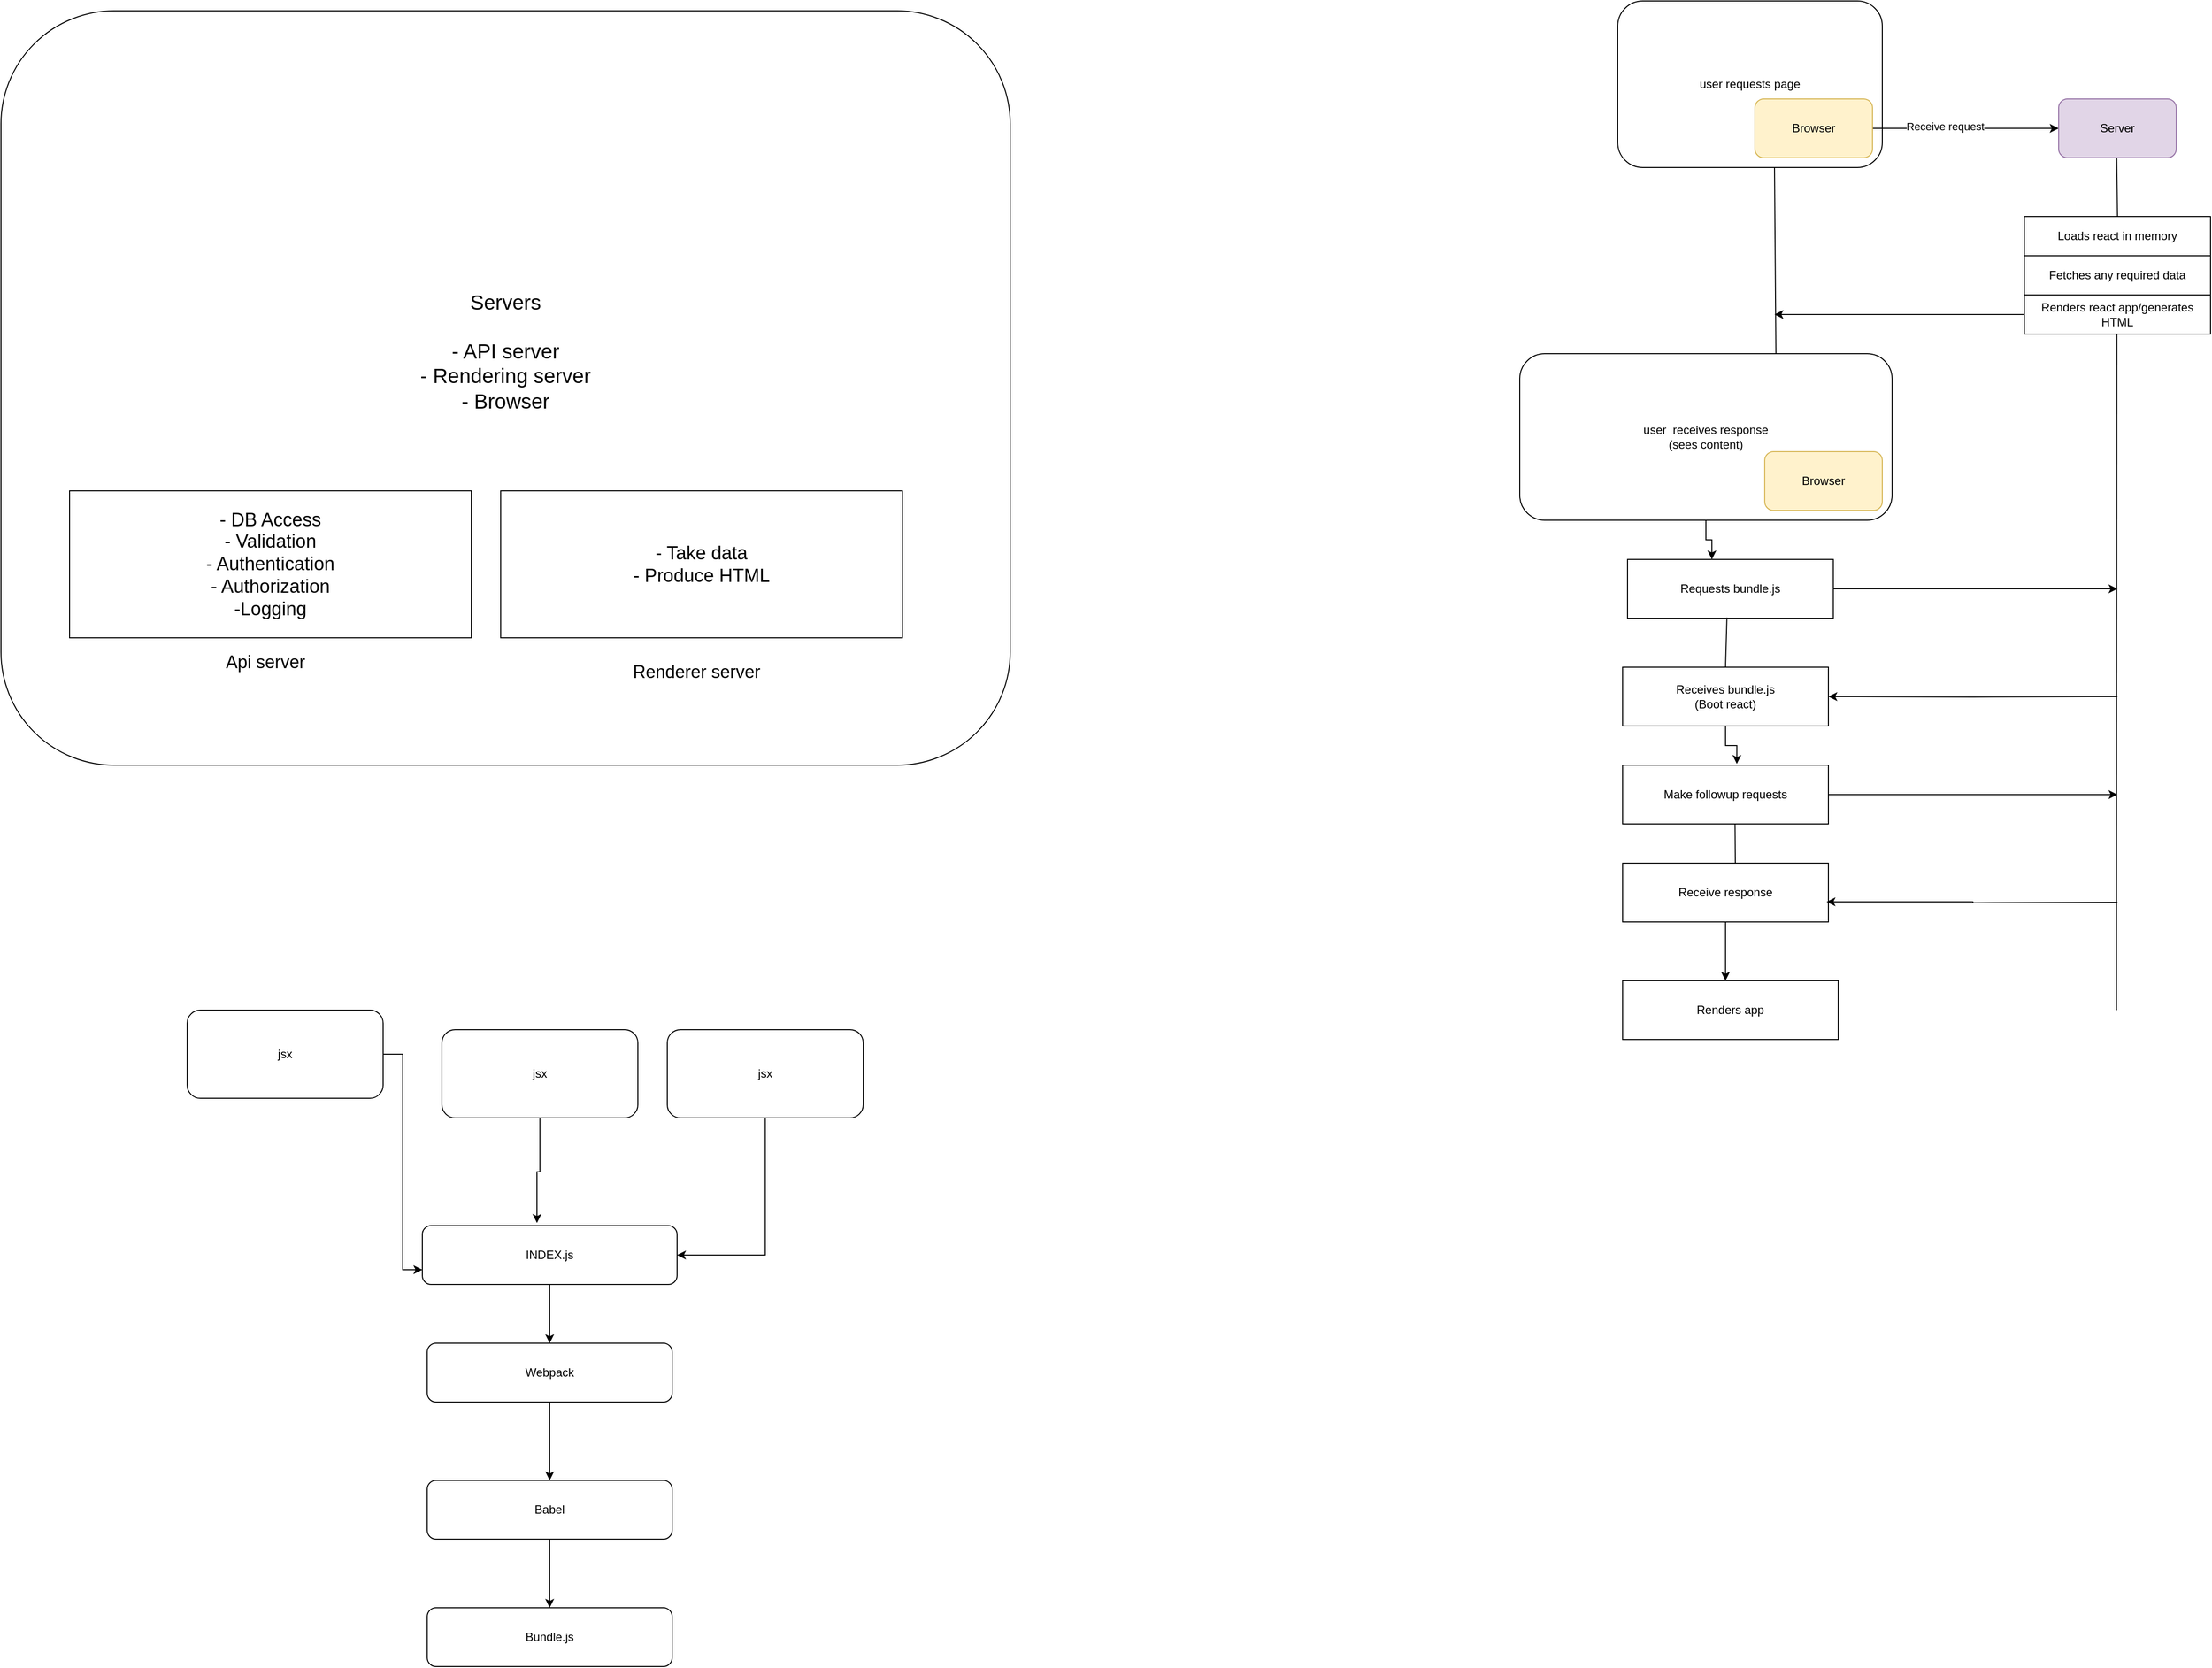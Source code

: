 <mxfile version="22.1.22" type="embed">
  <diagram id="xHVT9nEdSE80sOTxcXYg" name="Page-1">
    <mxGraphModel dx="2613" dy="569" grid="1" gridSize="10" guides="1" tooltips="1" connect="1" arrows="1" fold="1" page="1" pageScale="1" pageWidth="850" pageHeight="1100" math="0" shadow="0">
      <root>
        <mxCell id="0" />
        <mxCell id="1" parent="0" />
        <mxCell id="2" value="user requests page" style="rounded=1;whiteSpace=wrap;html=1;" parent="1" vertex="1">
          <mxGeometry x="170" y="60" width="270" height="170" as="geometry" />
        </mxCell>
        <mxCell id="5" style="edgeStyle=orthogonalEdgeStyle;rounded=0;orthogonalLoop=1;jettySize=auto;html=1;entryX=0;entryY=0.5;entryDx=0;entryDy=0;" parent="1" source="3" target="4" edge="1">
          <mxGeometry relative="1" as="geometry" />
        </mxCell>
        <mxCell id="6" value="Receive request" style="edgeLabel;html=1;align=center;verticalAlign=middle;resizable=0;points=[];" parent="5" vertex="1" connectable="0">
          <mxGeometry x="-0.225" y="2" relative="1" as="geometry">
            <mxPoint as="offset" />
          </mxGeometry>
        </mxCell>
        <mxCell id="3" value="Browser" style="rounded=1;whiteSpace=wrap;html=1;fillColor=#fff2cc;strokeColor=#d6b656;" parent="1" vertex="1">
          <mxGeometry x="310" y="160" width="120" height="60" as="geometry" />
        </mxCell>
        <mxCell id="4" value="Server" style="rounded=1;whiteSpace=wrap;html=1;fillColor=#e1d5e7;strokeColor=#9673a6;" parent="1" vertex="1">
          <mxGeometry x="620" y="160" width="120" height="60" as="geometry" />
        </mxCell>
        <mxCell id="7" value="Loads react in memory" style="rounded=0;whiteSpace=wrap;html=1;" parent="1" vertex="1">
          <mxGeometry x="585" y="280" width="190" height="40" as="geometry" />
        </mxCell>
        <mxCell id="9" value="Fetches any required data" style="rounded=0;whiteSpace=wrap;html=1;" parent="1" vertex="1">
          <mxGeometry x="585" y="320" width="190" height="40" as="geometry" />
        </mxCell>
        <mxCell id="12" style="edgeStyle=orthogonalEdgeStyle;rounded=0;orthogonalLoop=1;jettySize=auto;html=1;" parent="1" source="10" edge="1">
          <mxGeometry relative="1" as="geometry">
            <mxPoint x="330" y="380" as="targetPoint" />
          </mxGeometry>
        </mxCell>
        <mxCell id="10" value="Renders react app/generates HTML" style="rounded=0;whiteSpace=wrap;html=1;" parent="1" vertex="1">
          <mxGeometry x="585" y="360" width="190" height="40" as="geometry" />
        </mxCell>
        <mxCell id="15" value="user&amp;nbsp; receives response&lt;br&gt;(sees content)" style="rounded=1;whiteSpace=wrap;html=1;" parent="1" vertex="1">
          <mxGeometry x="70" y="420" width="380" height="170" as="geometry" />
        </mxCell>
        <mxCell id="16" value="Browser" style="rounded=1;whiteSpace=wrap;html=1;fillColor=#fff2cc;strokeColor=#d6b656;" parent="1" vertex="1">
          <mxGeometry x="320" y="520" width="120" height="60" as="geometry" />
        </mxCell>
        <mxCell id="25" style="edgeStyle=orthogonalEdgeStyle;rounded=0;orthogonalLoop=1;jettySize=auto;html=1;" parent="1" source="17" edge="1">
          <mxGeometry relative="1" as="geometry">
            <mxPoint x="680" y="660" as="targetPoint" />
          </mxGeometry>
        </mxCell>
        <mxCell id="17" value="Requests bundle.js" style="rounded=0;whiteSpace=wrap;html=1;" parent="1" vertex="1">
          <mxGeometry x="180" y="630" width="210" height="60" as="geometry" />
        </mxCell>
        <mxCell id="18" style="edgeStyle=orthogonalEdgeStyle;rounded=0;orthogonalLoop=1;jettySize=auto;html=1;entryX=0.41;entryY=0;entryDx=0;entryDy=0;entryPerimeter=0;" parent="1" source="15" target="17" edge="1">
          <mxGeometry relative="1" as="geometry" />
        </mxCell>
        <mxCell id="22" value="" style="endArrow=none;html=1;rounded=0;exitX=0.688;exitY=-0.001;exitDx=0;exitDy=0;exitPerimeter=0;" parent="1" edge="1">
          <mxGeometry width="50" height="50" relative="1" as="geometry">
            <mxPoint x="331.44" y="420.0" as="sourcePoint" />
            <mxPoint x="330" y="230.17" as="targetPoint" />
          </mxGeometry>
        </mxCell>
        <mxCell id="23" value="" style="endArrow=none;html=1;rounded=0;exitX=0.5;exitY=0;exitDx=0;exitDy=0;" parent="1" source="7" edge="1">
          <mxGeometry width="50" height="50" relative="1" as="geometry">
            <mxPoint x="680.72" y="409.83" as="sourcePoint" />
            <mxPoint x="679.28" y="220" as="targetPoint" />
          </mxGeometry>
        </mxCell>
        <mxCell id="24" value="" style="endArrow=none;html=1;rounded=0;" parent="1" edge="1">
          <mxGeometry width="50" height="50" relative="1" as="geometry">
            <mxPoint x="679" y="1090" as="sourcePoint" />
            <mxPoint x="679.41" y="400" as="targetPoint" />
          </mxGeometry>
        </mxCell>
        <mxCell id="28" style="edgeStyle=orthogonalEdgeStyle;rounded=0;orthogonalLoop=1;jettySize=auto;html=1;entryX=1;entryY=0.5;entryDx=0;entryDy=0;" parent="1" target="26" edge="1">
          <mxGeometry relative="1" as="geometry">
            <mxPoint x="510" y="710" as="targetPoint" />
            <mxPoint x="680" y="770" as="sourcePoint" />
          </mxGeometry>
        </mxCell>
        <mxCell id="26" value="Receives bundle.js&lt;br&gt;(Boot react)" style="rounded=0;whiteSpace=wrap;html=1;" parent="1" vertex="1">
          <mxGeometry x="175" y="740" width="210" height="60" as="geometry" />
        </mxCell>
        <mxCell id="31" style="edgeStyle=orthogonalEdgeStyle;rounded=0;orthogonalLoop=1;jettySize=auto;html=1;" parent="1" source="29" edge="1">
          <mxGeometry relative="1" as="geometry">
            <mxPoint x="680" y="870" as="targetPoint" />
          </mxGeometry>
        </mxCell>
        <mxCell id="29" value="Make followup requests" style="rounded=0;whiteSpace=wrap;html=1;" parent="1" vertex="1">
          <mxGeometry x="175" y="840" width="210" height="60" as="geometry" />
        </mxCell>
        <mxCell id="30" style="edgeStyle=orthogonalEdgeStyle;rounded=0;orthogonalLoop=1;jettySize=auto;html=1;entryX=0.555;entryY=-0.022;entryDx=0;entryDy=0;entryPerimeter=0;" parent="1" source="26" target="29" edge="1">
          <mxGeometry relative="1" as="geometry" />
        </mxCell>
        <mxCell id="34" style="edgeStyle=orthogonalEdgeStyle;rounded=0;orthogonalLoop=1;jettySize=auto;html=1;" parent="1" source="32" edge="1">
          <mxGeometry relative="1" as="geometry">
            <mxPoint x="280" y="1060" as="targetPoint" />
          </mxGeometry>
        </mxCell>
        <mxCell id="32" value="Receive response" style="rounded=0;whiteSpace=wrap;html=1;" parent="1" vertex="1">
          <mxGeometry x="175" y="940" width="210" height="60" as="geometry" />
        </mxCell>
        <mxCell id="33" style="edgeStyle=orthogonalEdgeStyle;rounded=0;orthogonalLoop=1;jettySize=auto;html=1;entryX=0.991;entryY=0.659;entryDx=0;entryDy=0;entryPerimeter=0;" parent="1" target="32" edge="1">
          <mxGeometry relative="1" as="geometry">
            <mxPoint x="390" y="980" as="targetPoint" />
            <mxPoint x="680" y="980" as="sourcePoint" />
          </mxGeometry>
        </mxCell>
        <mxCell id="35" value="Renders app" style="rounded=0;whiteSpace=wrap;html=1;" parent="1" vertex="1">
          <mxGeometry x="175" y="1060" width="220" height="60" as="geometry" />
        </mxCell>
        <mxCell id="36" value="" style="endArrow=none;html=1;rounded=0;exitX=0.5;exitY=0;exitDx=0;exitDy=0;entryX=0.483;entryY=0.99;entryDx=0;entryDy=0;entryPerimeter=0;" parent="1" source="26" target="17" edge="1">
          <mxGeometry width="50" height="50" relative="1" as="geometry">
            <mxPoint x="240" y="740" as="sourcePoint" />
            <mxPoint x="290" y="690" as="targetPoint" />
          </mxGeometry>
        </mxCell>
        <mxCell id="37" value="" style="endArrow=none;html=1;rounded=0;" parent="1" edge="1">
          <mxGeometry width="50" height="50" relative="1" as="geometry">
            <mxPoint x="290" y="940" as="sourcePoint" />
            <mxPoint x="289.71" y="900" as="targetPoint" />
          </mxGeometry>
        </mxCell>
        <mxCell id="38" value="&lt;font style=&quot;font-size: 21px;&quot;&gt;Servers&lt;br&gt;&lt;br&gt;- API server&lt;br&gt;- Rendering server&lt;br&gt;- Browser&lt;br&gt;&lt;br&gt;&lt;br&gt;&lt;br&gt;&lt;/font&gt;" style="rounded=1;whiteSpace=wrap;html=1;" parent="1" vertex="1">
          <mxGeometry x="-1480" y="70" width="1030" height="770" as="geometry" />
        </mxCell>
        <mxCell id="39" value="&lt;font style=&quot;font-size: 19px;&quot;&gt;- DB Access&lt;br&gt;- Validation&lt;br&gt;- Authentication&lt;br&gt;- Authorization&lt;br&gt;-Logging&lt;br&gt;&lt;/font&gt;" style="rounded=0;whiteSpace=wrap;html=1;" parent="1" vertex="1">
          <mxGeometry x="-1410" y="560" width="410" height="150" as="geometry" />
        </mxCell>
        <mxCell id="40" value="&lt;font style=&quot;font-size: 18px;&quot;&gt;Api server&lt;/font&gt;" style="text;html=1;strokeColor=none;fillColor=none;align=center;verticalAlign=middle;whiteSpace=wrap;rounded=0;" parent="1" vertex="1">
          <mxGeometry x="-1290" y="720" width="160" height="30" as="geometry" />
        </mxCell>
        <mxCell id="41" value="&lt;font style=&quot;font-size: 19px;&quot;&gt;- Take data&lt;br&gt;- Produce HTML&lt;br&gt;&lt;/font&gt;" style="rounded=0;whiteSpace=wrap;html=1;" parent="1" vertex="1">
          <mxGeometry x="-970" y="560" width="410" height="150" as="geometry" />
        </mxCell>
        <mxCell id="42" value="&lt;font style=&quot;font-size: 18px;&quot;&gt;Renderer server&lt;/font&gt;" style="text;html=1;strokeColor=none;fillColor=none;align=center;verticalAlign=middle;whiteSpace=wrap;rounded=0;" parent="1" vertex="1">
          <mxGeometry x="-850" y="730" width="160" height="30" as="geometry" />
        </mxCell>
        <mxCell id="47" style="edgeStyle=orthogonalEdgeStyle;rounded=0;orthogonalLoop=1;jettySize=auto;html=1;entryX=0;entryY=0.75;entryDx=0;entryDy=0;" edge="1" parent="1" source="43" target="46">
          <mxGeometry relative="1" as="geometry" />
        </mxCell>
        <mxCell id="43" value="jsx" style="rounded=1;whiteSpace=wrap;html=1;" vertex="1" parent="1">
          <mxGeometry x="-1290" y="1090" width="200" height="90" as="geometry" />
        </mxCell>
        <mxCell id="44" value="jsx" style="rounded=1;whiteSpace=wrap;html=1;" vertex="1" parent="1">
          <mxGeometry x="-1030" y="1110" width="200" height="90" as="geometry" />
        </mxCell>
        <mxCell id="49" style="edgeStyle=orthogonalEdgeStyle;rounded=0;orthogonalLoop=1;jettySize=auto;html=1;entryX=1;entryY=0.5;entryDx=0;entryDy=0;" edge="1" parent="1" source="45" target="46">
          <mxGeometry relative="1" as="geometry" />
        </mxCell>
        <mxCell id="45" value="jsx" style="rounded=1;whiteSpace=wrap;html=1;" vertex="1" parent="1">
          <mxGeometry x="-800" y="1110" width="200" height="90" as="geometry" />
        </mxCell>
        <mxCell id="51" style="edgeStyle=orthogonalEdgeStyle;rounded=0;orthogonalLoop=1;jettySize=auto;html=1;entryX=0.5;entryY=0;entryDx=0;entryDy=0;" edge="1" parent="1" source="46" target="50">
          <mxGeometry relative="1" as="geometry" />
        </mxCell>
        <mxCell id="46" value="INDEX.js" style="rounded=1;whiteSpace=wrap;html=1;" vertex="1" parent="1">
          <mxGeometry x="-1050" y="1310" width="260" height="60" as="geometry" />
        </mxCell>
        <mxCell id="48" style="edgeStyle=orthogonalEdgeStyle;rounded=0;orthogonalLoop=1;jettySize=auto;html=1;entryX=0.45;entryY=-0.046;entryDx=0;entryDy=0;entryPerimeter=0;" edge="1" parent="1" source="44" target="46">
          <mxGeometry relative="1" as="geometry" />
        </mxCell>
        <mxCell id="53" style="edgeStyle=orthogonalEdgeStyle;rounded=0;orthogonalLoop=1;jettySize=auto;html=1;" edge="1" parent="1" source="50" target="52">
          <mxGeometry relative="1" as="geometry" />
        </mxCell>
        <mxCell id="50" value="Webpack" style="rounded=1;whiteSpace=wrap;html=1;" vertex="1" parent="1">
          <mxGeometry x="-1045" y="1430" width="250" height="60" as="geometry" />
        </mxCell>
        <mxCell id="55" style="edgeStyle=orthogonalEdgeStyle;rounded=0;orthogonalLoop=1;jettySize=auto;html=1;entryX=0.5;entryY=0;entryDx=0;entryDy=0;" edge="1" parent="1" source="52" target="54">
          <mxGeometry relative="1" as="geometry" />
        </mxCell>
        <mxCell id="52" value="Babel" style="rounded=1;whiteSpace=wrap;html=1;" vertex="1" parent="1">
          <mxGeometry x="-1045" y="1570" width="250" height="60" as="geometry" />
        </mxCell>
        <mxCell id="54" value="Bundle.js" style="rounded=1;whiteSpace=wrap;html=1;" vertex="1" parent="1">
          <mxGeometry x="-1045" y="1700" width="250" height="60" as="geometry" />
        </mxCell>
      </root>
    </mxGraphModel>
  </diagram>
</mxfile>
